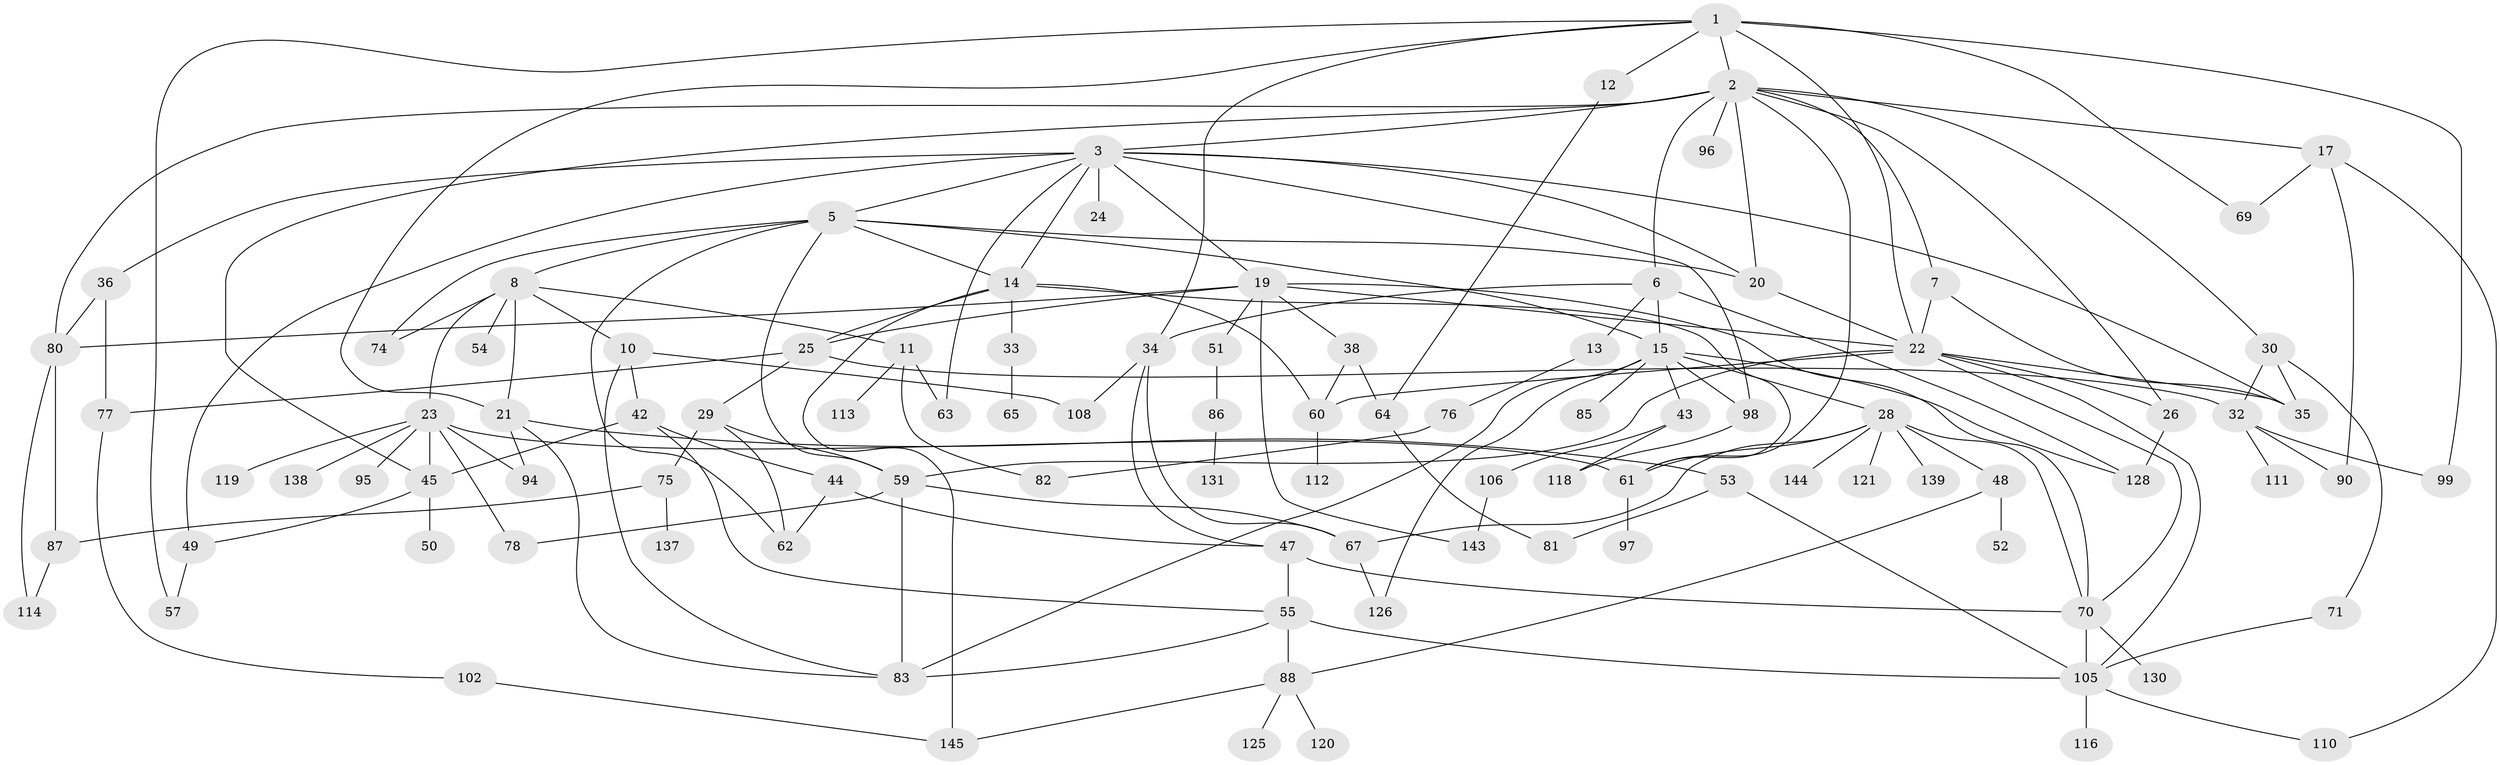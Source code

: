 // Generated by graph-tools (version 1.1) at 2025/23/03/03/25 07:23:34]
// undirected, 101 vertices, 169 edges
graph export_dot {
graph [start="1"]
  node [color=gray90,style=filled];
  1 [super="+4"];
  2 [super="+18"];
  3 [super="+9"];
  5 [super="+66"];
  6;
  7;
  8 [super="+40"];
  10 [super="+122"];
  11 [super="+134"];
  12;
  13;
  14 [super="+16"];
  15 [super="+27"];
  17 [super="+89"];
  19 [super="+135"];
  20;
  21 [super="+56"];
  22 [super="+37"];
  23 [super="+31"];
  24 [super="+84"];
  25 [super="+46"];
  26 [super="+41"];
  28 [super="+100"];
  29 [super="+72"];
  30 [super="+133"];
  32 [super="+73"];
  33;
  34 [super="+39"];
  35 [super="+92"];
  36 [super="+103"];
  38;
  42 [super="+79"];
  43;
  44;
  45 [super="+107"];
  47 [super="+68"];
  48;
  49 [super="+101"];
  50;
  51;
  52;
  53 [super="+58"];
  54;
  55 [super="+123"];
  57;
  59 [super="+146"];
  60 [super="+136"];
  61;
  62 [super="+124"];
  63 [super="+109"];
  64 [super="+132"];
  65;
  67;
  69;
  70;
  71 [super="+115"];
  74;
  75;
  76 [super="+91"];
  77;
  78;
  80 [super="+127"];
  81;
  82;
  83 [super="+104"];
  85;
  86;
  87 [super="+117"];
  88 [super="+93"];
  90 [super="+141"];
  94;
  95;
  96;
  97;
  98;
  99;
  102;
  105 [super="+142"];
  106;
  108;
  110;
  111;
  112;
  113;
  114 [super="+140"];
  116;
  118 [super="+129"];
  119;
  120;
  121;
  125;
  126;
  128;
  130;
  131;
  137;
  138;
  139;
  143;
  144;
  145;
  1 -- 2;
  1 -- 21;
  1 -- 22;
  1 -- 69;
  1 -- 99;
  1 -- 12;
  1 -- 57;
  1 -- 34;
  2 -- 3;
  2 -- 6;
  2 -- 7;
  2 -- 17;
  2 -- 26;
  2 -- 20;
  2 -- 45;
  2 -- 80;
  2 -- 96;
  2 -- 61;
  2 -- 30;
  3 -- 5;
  3 -- 19;
  3 -- 36;
  3 -- 20;
  3 -- 49;
  3 -- 98;
  3 -- 35;
  3 -- 24;
  3 -- 14;
  3 -- 63;
  5 -- 8;
  5 -- 20;
  5 -- 62;
  5 -- 15;
  5 -- 14;
  5 -- 59;
  5 -- 74;
  6 -- 13;
  6 -- 15;
  6 -- 34;
  6 -- 128;
  7 -- 22;
  7 -- 35;
  8 -- 10;
  8 -- 11;
  8 -- 23;
  8 -- 74;
  8 -- 21;
  8 -- 54;
  10 -- 42;
  10 -- 83;
  10 -- 108;
  11 -- 82;
  11 -- 113;
  11 -- 63;
  12 -- 64;
  13 -- 76;
  14 -- 25;
  14 -- 33;
  14 -- 61;
  14 -- 145;
  14 -- 60;
  15 -- 98;
  15 -- 126;
  15 -- 83;
  15 -- 128;
  15 -- 85;
  15 -- 43;
  15 -- 28;
  17 -- 110;
  17 -- 90;
  17 -- 69;
  19 -- 38;
  19 -- 51;
  19 -- 143;
  19 -- 70;
  19 -- 80;
  19 -- 25;
  19 -- 22;
  20 -- 22;
  21 -- 53;
  21 -- 83;
  21 -- 94;
  22 -- 35;
  22 -- 26;
  22 -- 60;
  22 -- 70;
  22 -- 105;
  22 -- 59;
  23 -- 78;
  23 -- 94;
  23 -- 61;
  23 -- 119;
  23 -- 138;
  23 -- 45;
  23 -- 95;
  25 -- 29;
  25 -- 77;
  25 -- 32;
  26 -- 128;
  28 -- 48;
  28 -- 139;
  28 -- 61;
  28 -- 144;
  28 -- 67;
  28 -- 70;
  28 -- 121;
  29 -- 59;
  29 -- 75;
  29 -- 62;
  30 -- 32;
  30 -- 71;
  30 -- 35;
  32 -- 99;
  32 -- 90;
  32 -- 111;
  33 -- 65;
  34 -- 67;
  34 -- 108;
  34 -- 47;
  36 -- 77;
  36 -- 80;
  38 -- 64;
  38 -- 60;
  42 -- 44;
  42 -- 55;
  42 -- 45;
  43 -- 106;
  43 -- 118;
  44 -- 47;
  44 -- 62;
  45 -- 50;
  45 -- 49;
  47 -- 55;
  47 -- 70;
  48 -- 52;
  48 -- 88;
  49 -- 57;
  51 -- 86;
  53 -- 81;
  53 -- 105;
  55 -- 88;
  55 -- 105;
  55 -- 83;
  59 -- 78;
  59 -- 83;
  59 -- 67;
  60 -- 112;
  61 -- 97;
  64 -- 81;
  67 -- 126;
  70 -- 105;
  70 -- 130;
  71 -- 105;
  75 -- 87;
  75 -- 137;
  76 -- 82;
  77 -- 102;
  80 -- 114;
  80 -- 87;
  86 -- 131;
  87 -- 114;
  88 -- 125;
  88 -- 145;
  88 -- 120;
  98 -- 118;
  102 -- 145;
  105 -- 116;
  105 -- 110;
  106 -- 143;
}

